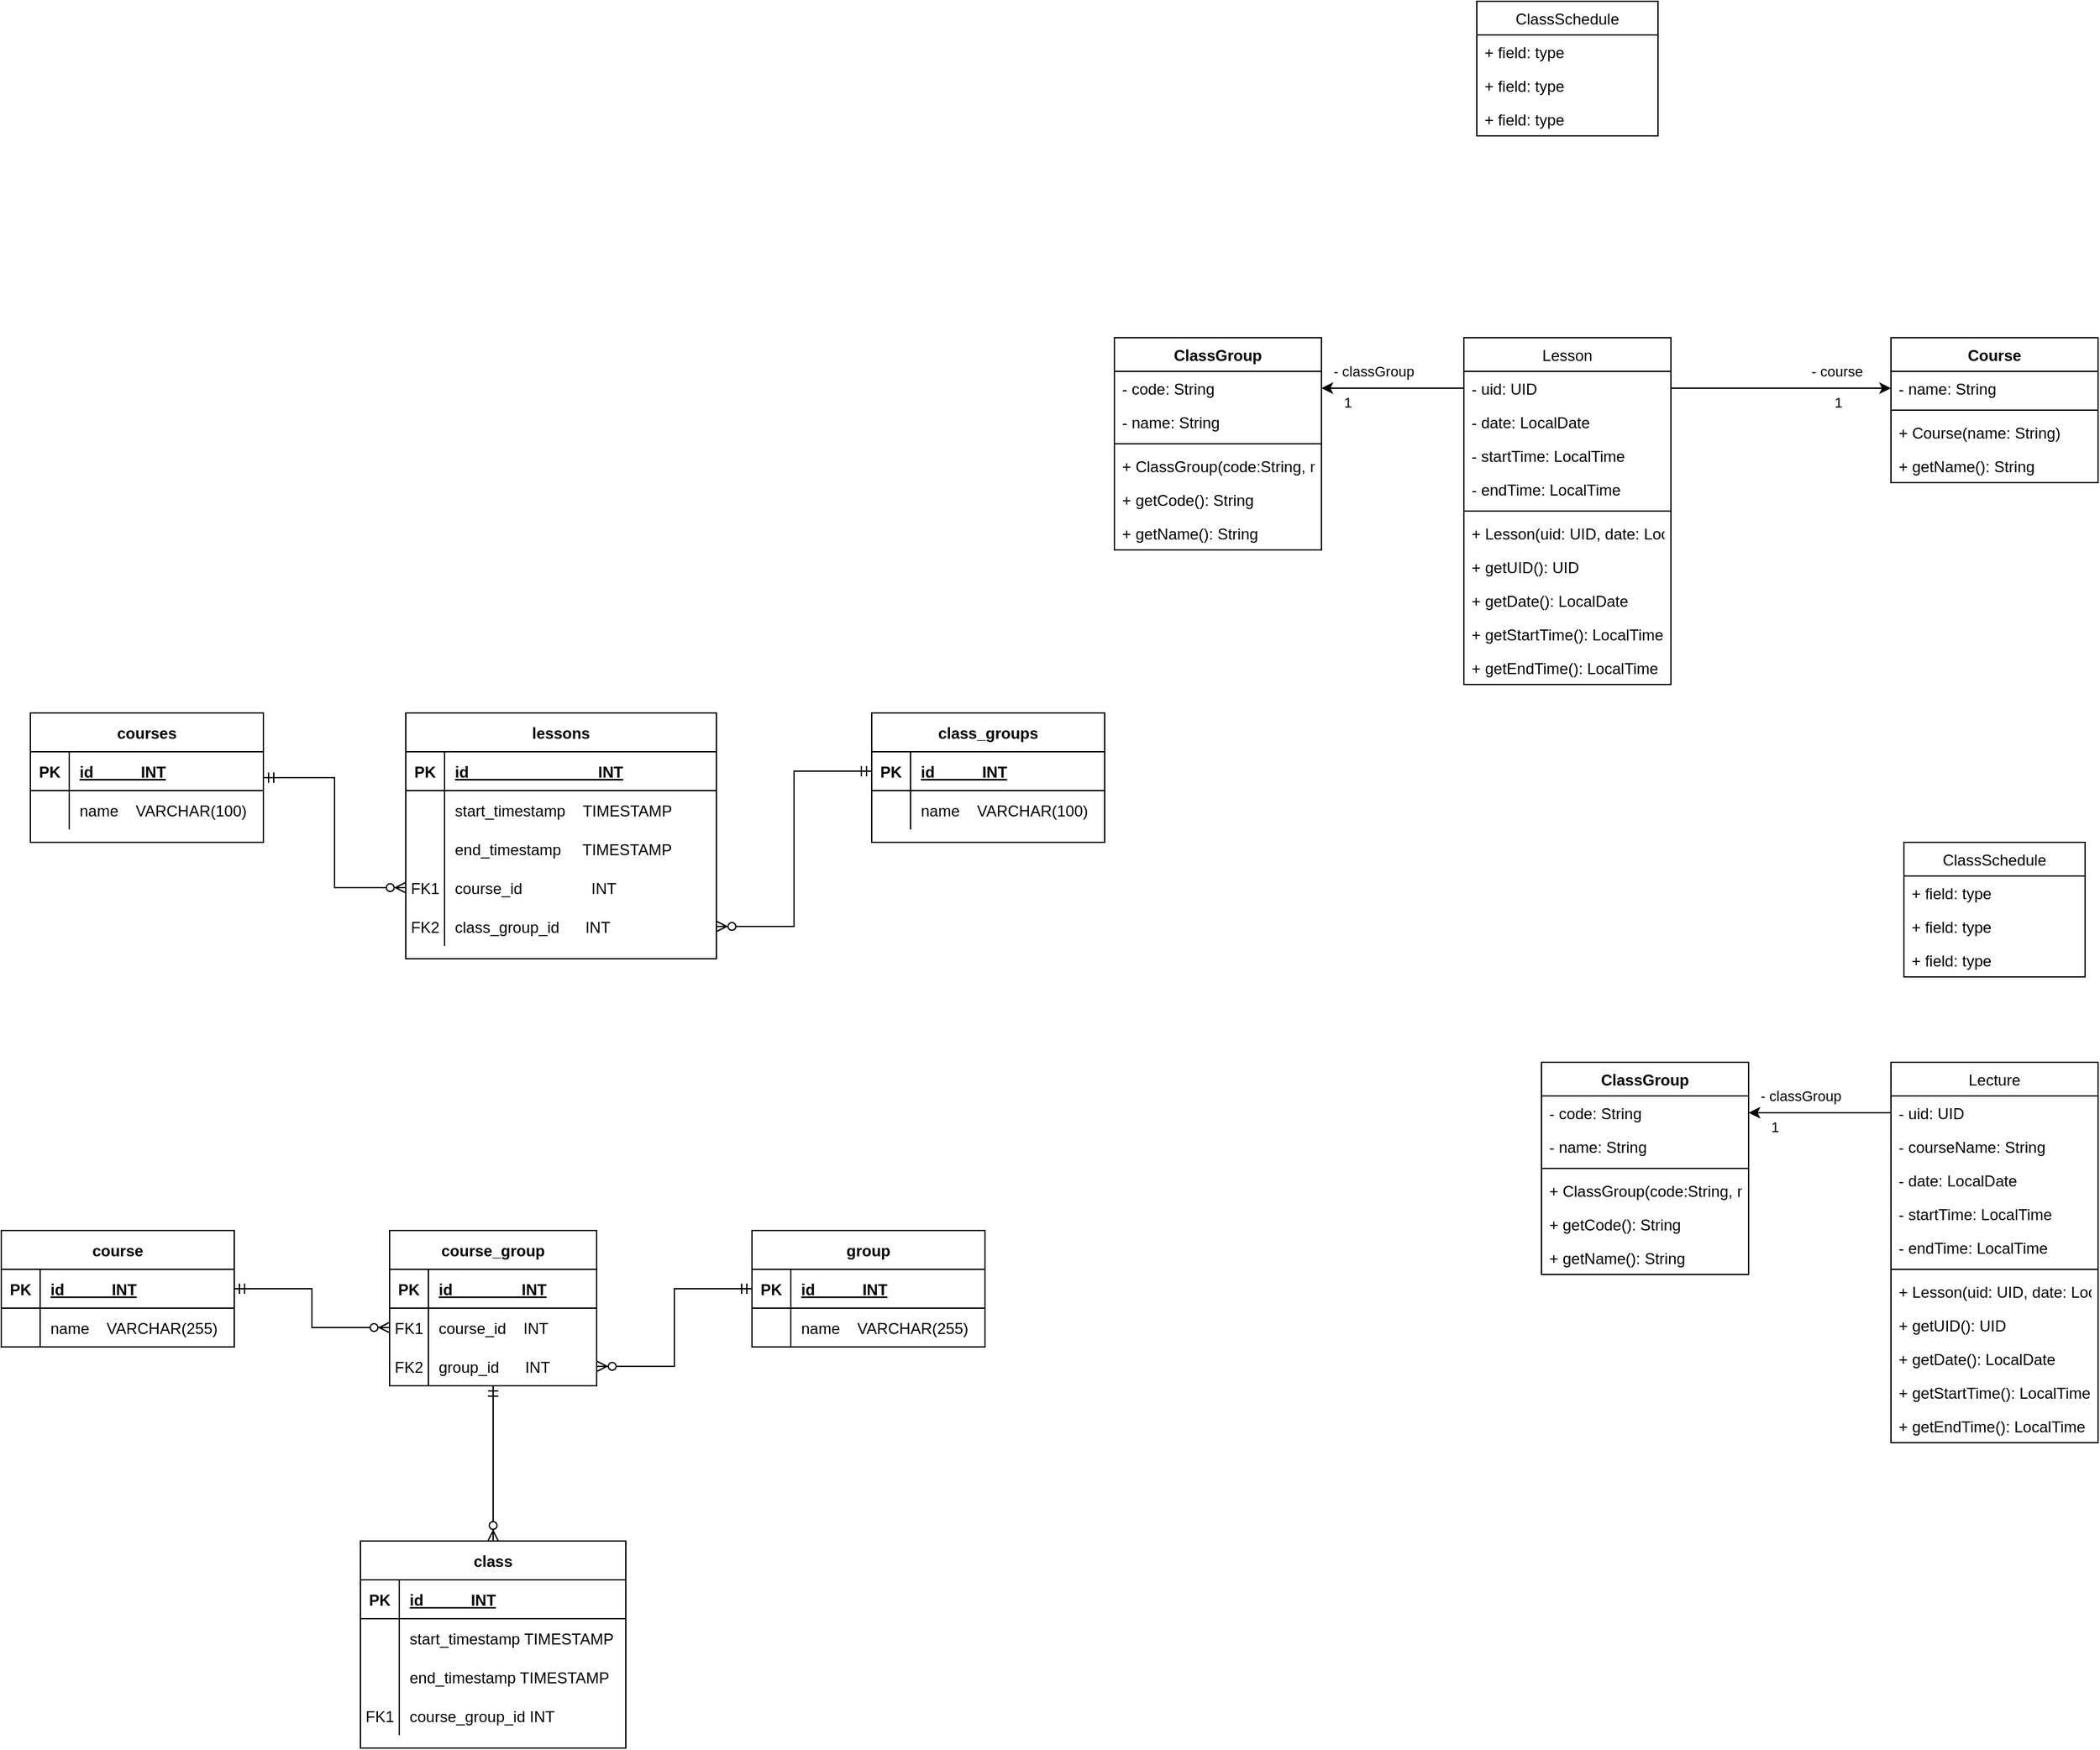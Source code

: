 <mxfile version="21.1.2" type="device">
  <diagram id="C5RBs43oDa-KdzZeNtuy" name="Page-1">
    <mxGraphModel dx="777" dy="909" grid="0" gridSize="10" guides="1" tooltips="1" connect="1" arrows="1" fold="1" page="1" pageScale="1" pageWidth="827" pageHeight="1169" math="0" shadow="0">
      <root>
        <mxCell id="WIyWlLk6GJQsqaUBKTNV-0" />
        <mxCell id="WIyWlLk6GJQsqaUBKTNV-1" parent="WIyWlLk6GJQsqaUBKTNV-0" />
        <mxCell id="zkfFHV4jXpPFQw0GAbJ--6" value="Lesson" style="swimlane;fontStyle=0;align=center;verticalAlign=top;childLayout=stackLayout;horizontal=1;startSize=26;horizontalStack=0;resizeParent=1;resizeLast=0;collapsible=1;marginBottom=0;rounded=0;shadow=0;strokeWidth=1;" parent="WIyWlLk6GJQsqaUBKTNV-1" vertex="1">
          <mxGeometry x="1150" y="270" width="160" height="268" as="geometry">
            <mxRectangle x="130" y="380" width="160" height="26" as="alternateBounds" />
          </mxGeometry>
        </mxCell>
        <mxCell id="zkfFHV4jXpPFQw0GAbJ--7" value="- uid: UID" style="text;align=left;verticalAlign=top;spacingLeft=4;spacingRight=4;overflow=hidden;rotatable=0;points=[[0,0.5],[1,0.5]];portConstraint=eastwest;" parent="zkfFHV4jXpPFQw0GAbJ--6" vertex="1">
          <mxGeometry y="26" width="160" height="26" as="geometry" />
        </mxCell>
        <mxCell id="zkfFHV4jXpPFQw0GAbJ--8" value="- date: LocalDate" style="text;align=left;verticalAlign=top;spacingLeft=4;spacingRight=4;overflow=hidden;rotatable=0;points=[[0,0.5],[1,0.5]];portConstraint=eastwest;rounded=0;shadow=0;html=0;" parent="zkfFHV4jXpPFQw0GAbJ--6" vertex="1">
          <mxGeometry y="52" width="160" height="26" as="geometry" />
        </mxCell>
        <mxCell id="J8zy-7SwyeOu5wk4z5xW-4" value="- startTime: LocalTime" style="text;align=left;verticalAlign=top;spacingLeft=4;spacingRight=4;overflow=hidden;rotatable=0;points=[[0,0.5],[1,0.5]];portConstraint=eastwest;rounded=0;shadow=0;html=0;" parent="zkfFHV4jXpPFQw0GAbJ--6" vertex="1">
          <mxGeometry y="78" width="160" height="26" as="geometry" />
        </mxCell>
        <mxCell id="J8zy-7SwyeOu5wk4z5xW-5" value="- endTime: LocalTime" style="text;align=left;verticalAlign=top;spacingLeft=4;spacingRight=4;overflow=hidden;rotatable=0;points=[[0,0.5],[1,0.5]];portConstraint=eastwest;rounded=0;shadow=0;html=0;" parent="zkfFHV4jXpPFQw0GAbJ--6" vertex="1">
          <mxGeometry y="104" width="160" height="26" as="geometry" />
        </mxCell>
        <mxCell id="zkfFHV4jXpPFQw0GAbJ--9" value="" style="line;html=1;strokeWidth=1;align=left;verticalAlign=middle;spacingTop=-1;spacingLeft=3;spacingRight=3;rotatable=0;labelPosition=right;points=[];portConstraint=eastwest;" parent="zkfFHV4jXpPFQw0GAbJ--6" vertex="1">
          <mxGeometry y="130" width="160" height="8" as="geometry" />
        </mxCell>
        <mxCell id="J8zy-7SwyeOu5wk4z5xW-35" value="+ Lesson(uid: UID, date: LocalDate, startTime: LocalTime, endTime: LocalTime)" style="text;align=left;verticalAlign=top;spacingLeft=4;spacingRight=4;overflow=hidden;rotatable=0;points=[[0,0.5],[1,0.5]];portConstraint=eastwest;" parent="zkfFHV4jXpPFQw0GAbJ--6" vertex="1">
          <mxGeometry y="138" width="160" height="26" as="geometry" />
        </mxCell>
        <mxCell id="J8zy-7SwyeOu5wk4z5xW-19" value="+ getUID(): UID" style="text;align=left;verticalAlign=top;spacingLeft=4;spacingRight=4;overflow=hidden;rotatable=0;points=[[0,0.5],[1,0.5]];portConstraint=eastwest;" parent="zkfFHV4jXpPFQw0GAbJ--6" vertex="1">
          <mxGeometry y="164" width="160" height="26" as="geometry" />
        </mxCell>
        <mxCell id="J8zy-7SwyeOu5wk4z5xW-6" value="+ getDate(): LocalDate" style="text;align=left;verticalAlign=top;spacingLeft=4;spacingRight=4;overflow=hidden;rotatable=0;points=[[0,0.5],[1,0.5]];portConstraint=eastwest;" parent="zkfFHV4jXpPFQw0GAbJ--6" vertex="1">
          <mxGeometry y="190" width="160" height="26" as="geometry" />
        </mxCell>
        <mxCell id="J8zy-7SwyeOu5wk4z5xW-7" value="+ getStartTime(): LocalTime" style="text;align=left;verticalAlign=top;spacingLeft=4;spacingRight=4;overflow=hidden;rotatable=0;points=[[0,0.5],[1,0.5]];portConstraint=eastwest;" parent="zkfFHV4jXpPFQw0GAbJ--6" vertex="1">
          <mxGeometry y="216" width="160" height="26" as="geometry" />
        </mxCell>
        <mxCell id="J8zy-7SwyeOu5wk4z5xW-8" value="+ getEndTime(): LocalTime" style="text;align=left;verticalAlign=top;spacingLeft=4;spacingRight=4;overflow=hidden;rotatable=0;points=[[0,0.5],[1,0.5]];portConstraint=eastwest;" parent="zkfFHV4jXpPFQw0GAbJ--6" vertex="1">
          <mxGeometry y="242" width="160" height="26" as="geometry" />
        </mxCell>
        <mxCell id="J8zy-7SwyeOu5wk4z5xW-9" value="Course" style="swimlane;fontStyle=1;align=center;verticalAlign=top;childLayout=stackLayout;horizontal=1;startSize=26;horizontalStack=0;resizeParent=1;resizeParentMax=0;resizeLast=0;collapsible=1;marginBottom=0;" parent="WIyWlLk6GJQsqaUBKTNV-1" vertex="1">
          <mxGeometry x="1480" y="270" width="160" height="112" as="geometry" />
        </mxCell>
        <mxCell id="J8zy-7SwyeOu5wk4z5xW-10" value="- name: String" style="text;strokeColor=none;fillColor=none;align=left;verticalAlign=top;spacingLeft=4;spacingRight=4;overflow=hidden;rotatable=0;points=[[0,0.5],[1,0.5]];portConstraint=eastwest;" parent="J8zy-7SwyeOu5wk4z5xW-9" vertex="1">
          <mxGeometry y="26" width="160" height="26" as="geometry" />
        </mxCell>
        <mxCell id="J8zy-7SwyeOu5wk4z5xW-11" value="" style="line;strokeWidth=1;fillColor=none;align=left;verticalAlign=middle;spacingTop=-1;spacingLeft=3;spacingRight=3;rotatable=0;labelPosition=right;points=[];portConstraint=eastwest;" parent="J8zy-7SwyeOu5wk4z5xW-9" vertex="1">
          <mxGeometry y="52" width="160" height="8" as="geometry" />
        </mxCell>
        <mxCell id="J8zy-7SwyeOu5wk4z5xW-36" value="+ Course(name: String)" style="text;strokeColor=none;fillColor=none;align=left;verticalAlign=top;spacingLeft=4;spacingRight=4;overflow=hidden;rotatable=0;points=[[0,0.5],[1,0.5]];portConstraint=eastwest;" parent="J8zy-7SwyeOu5wk4z5xW-9" vertex="1">
          <mxGeometry y="60" width="160" height="26" as="geometry" />
        </mxCell>
        <mxCell id="J8zy-7SwyeOu5wk4z5xW-12" value="+ getName(): String" style="text;strokeColor=none;fillColor=none;align=left;verticalAlign=top;spacingLeft=4;spacingRight=4;overflow=hidden;rotatable=0;points=[[0,0.5],[1,0.5]];portConstraint=eastwest;" parent="J8zy-7SwyeOu5wk4z5xW-9" vertex="1">
          <mxGeometry y="86" width="160" height="26" as="geometry" />
        </mxCell>
        <mxCell id="J8zy-7SwyeOu5wk4z5xW-15" style="edgeStyle=orthogonalEdgeStyle;rounded=0;orthogonalLoop=1;jettySize=auto;html=1;exitX=1;exitY=0.5;exitDx=0;exitDy=0;entryX=0;entryY=0.5;entryDx=0;entryDy=0;" parent="WIyWlLk6GJQsqaUBKTNV-1" source="zkfFHV4jXpPFQw0GAbJ--7" target="J8zy-7SwyeOu5wk4z5xW-10" edge="1">
          <mxGeometry relative="1" as="geometry" />
        </mxCell>
        <mxCell id="J8zy-7SwyeOu5wk4z5xW-16" value="- course" style="edgeLabel;html=1;align=center;verticalAlign=middle;resizable=0;points=[];" parent="J8zy-7SwyeOu5wk4z5xW-15" vertex="1" connectable="0">
          <mxGeometry x="-0.187" relative="1" as="geometry">
            <mxPoint x="59" y="-13" as="offset" />
          </mxGeometry>
        </mxCell>
        <mxCell id="J8zy-7SwyeOu5wk4z5xW-17" value="1" style="edgeLabel;html=1;align=center;verticalAlign=middle;resizable=0;points=[];" parent="J8zy-7SwyeOu5wk4z5xW-15" vertex="1" connectable="0">
          <mxGeometry x="-0.173" y="-1" relative="1" as="geometry">
            <mxPoint x="58" y="10" as="offset" />
          </mxGeometry>
        </mxCell>
        <mxCell id="J8zy-7SwyeOu5wk4z5xW-28" value="ClassGroup" style="swimlane;fontStyle=1;align=center;verticalAlign=top;childLayout=stackLayout;horizontal=1;startSize=26;horizontalStack=0;resizeParent=1;resizeParentMax=0;resizeLast=0;collapsible=1;marginBottom=0;" parent="WIyWlLk6GJQsqaUBKTNV-1" vertex="1">
          <mxGeometry x="880" y="270" width="160" height="164" as="geometry" />
        </mxCell>
        <mxCell id="J8zy-7SwyeOu5wk4z5xW-32" value="- code: String" style="text;strokeColor=none;fillColor=none;align=left;verticalAlign=top;spacingLeft=4;spacingRight=4;overflow=hidden;rotatable=0;points=[[0,0.5],[1,0.5]];portConstraint=eastwest;" parent="J8zy-7SwyeOu5wk4z5xW-28" vertex="1">
          <mxGeometry y="26" width="160" height="26" as="geometry" />
        </mxCell>
        <mxCell id="J8zy-7SwyeOu5wk4z5xW-26" value="- name: String" style="text;strokeColor=none;fillColor=none;align=left;verticalAlign=top;spacingLeft=4;spacingRight=4;overflow=hidden;rotatable=0;points=[[0,0.5],[1,0.5]];portConstraint=eastwest;" parent="J8zy-7SwyeOu5wk4z5xW-28" vertex="1">
          <mxGeometry y="52" width="160" height="26" as="geometry" />
        </mxCell>
        <mxCell id="J8zy-7SwyeOu5wk4z5xW-30" value="" style="line;strokeWidth=1;fillColor=none;align=left;verticalAlign=middle;spacingTop=-1;spacingLeft=3;spacingRight=3;rotatable=0;labelPosition=right;points=[];portConstraint=eastwest;" parent="J8zy-7SwyeOu5wk4z5xW-28" vertex="1">
          <mxGeometry y="78" width="160" height="8" as="geometry" />
        </mxCell>
        <mxCell id="J8zy-7SwyeOu5wk4z5xW-37" value="+ ClassGroup(code:String, name: String)" style="text;strokeColor=none;fillColor=none;align=left;verticalAlign=top;spacingLeft=4;spacingRight=4;overflow=hidden;rotatable=0;points=[[0,0.5],[1,0.5]];portConstraint=eastwest;" parent="J8zy-7SwyeOu5wk4z5xW-28" vertex="1">
          <mxGeometry y="86" width="160" height="26" as="geometry" />
        </mxCell>
        <mxCell id="J8zy-7SwyeOu5wk4z5xW-31" value="+ getCode(): String" style="text;strokeColor=none;fillColor=none;align=left;verticalAlign=top;spacingLeft=4;spacingRight=4;overflow=hidden;rotatable=0;points=[[0,0.5],[1,0.5]];portConstraint=eastwest;" parent="J8zy-7SwyeOu5wk4z5xW-28" vertex="1">
          <mxGeometry y="112" width="160" height="26" as="geometry" />
        </mxCell>
        <mxCell id="J8zy-7SwyeOu5wk4z5xW-33" value="+ getName(): String" style="text;strokeColor=none;fillColor=none;align=left;verticalAlign=top;spacingLeft=4;spacingRight=4;overflow=hidden;rotatable=0;points=[[0,0.5],[1,0.5]];portConstraint=eastwest;" parent="J8zy-7SwyeOu5wk4z5xW-28" vertex="1">
          <mxGeometry y="138" width="160" height="26" as="geometry" />
        </mxCell>
        <mxCell id="J8zy-7SwyeOu5wk4z5xW-34" style="edgeStyle=orthogonalEdgeStyle;rounded=0;orthogonalLoop=1;jettySize=auto;html=1;exitX=0;exitY=0.5;exitDx=0;exitDy=0;entryX=1;entryY=0.5;entryDx=0;entryDy=0;" parent="WIyWlLk6GJQsqaUBKTNV-1" source="zkfFHV4jXpPFQw0GAbJ--7" target="J8zy-7SwyeOu5wk4z5xW-32" edge="1">
          <mxGeometry relative="1" as="geometry" />
        </mxCell>
        <mxCell id="H5cCQecDqehWFjfF7Ury-0" value="- classGroup" style="edgeLabel;html=1;align=center;verticalAlign=middle;resizable=0;points=[];" parent="J8zy-7SwyeOu5wk4z5xW-34" vertex="1" connectable="0">
          <mxGeometry x="0.2" y="1" relative="1" as="geometry">
            <mxPoint x="-4" y="-14" as="offset" />
          </mxGeometry>
        </mxCell>
        <mxCell id="H5cCQecDqehWFjfF7Ury-1" value="1" style="edgeLabel;html=1;align=center;verticalAlign=middle;resizable=0;points=[];" parent="J8zy-7SwyeOu5wk4z5xW-34" vertex="1" connectable="0">
          <mxGeometry x="0.236" y="1" relative="1" as="geometry">
            <mxPoint x="-22" y="10" as="offset" />
          </mxGeometry>
        </mxCell>
        <mxCell id="H5cCQecDqehWFjfF7Ury-2" value="ClassSchedule" style="swimlane;fontStyle=0;childLayout=stackLayout;horizontal=1;startSize=26;fillColor=none;horizontalStack=0;resizeParent=1;resizeParentMax=0;resizeLast=0;collapsible=1;marginBottom=0;" parent="WIyWlLk6GJQsqaUBKTNV-1" vertex="1">
          <mxGeometry x="1160" y="10" width="140" height="104" as="geometry" />
        </mxCell>
        <mxCell id="H5cCQecDqehWFjfF7Ury-3" value="+ field: type" style="text;strokeColor=none;fillColor=none;align=left;verticalAlign=top;spacingLeft=4;spacingRight=4;overflow=hidden;rotatable=0;points=[[0,0.5],[1,0.5]];portConstraint=eastwest;" parent="H5cCQecDqehWFjfF7Ury-2" vertex="1">
          <mxGeometry y="26" width="140" height="26" as="geometry" />
        </mxCell>
        <mxCell id="H5cCQecDqehWFjfF7Ury-4" value="+ field: type" style="text;strokeColor=none;fillColor=none;align=left;verticalAlign=top;spacingLeft=4;spacingRight=4;overflow=hidden;rotatable=0;points=[[0,0.5],[1,0.5]];portConstraint=eastwest;" parent="H5cCQecDqehWFjfF7Ury-2" vertex="1">
          <mxGeometry y="52" width="140" height="26" as="geometry" />
        </mxCell>
        <mxCell id="H5cCQecDqehWFjfF7Ury-5" value="+ field: type" style="text;strokeColor=none;fillColor=none;align=left;verticalAlign=top;spacingLeft=4;spacingRight=4;overflow=hidden;rotatable=0;points=[[0,0.5],[1,0.5]];portConstraint=eastwest;" parent="H5cCQecDqehWFjfF7Ury-2" vertex="1">
          <mxGeometry y="78" width="140" height="26" as="geometry" />
        </mxCell>
        <mxCell id="H5cCQecDqehWFjfF7Ury-6" value="Lecture" style="swimlane;fontStyle=0;align=center;verticalAlign=top;childLayout=stackLayout;horizontal=1;startSize=26;horizontalStack=0;resizeParent=1;resizeLast=0;collapsible=1;marginBottom=0;rounded=0;shadow=0;strokeWidth=1;" parent="WIyWlLk6GJQsqaUBKTNV-1" vertex="1">
          <mxGeometry x="1480" y="830" width="160" height="294" as="geometry">
            <mxRectangle x="130" y="380" width="160" height="26" as="alternateBounds" />
          </mxGeometry>
        </mxCell>
        <mxCell id="H5cCQecDqehWFjfF7Ury-7" value="- uid: UID" style="text;align=left;verticalAlign=top;spacingLeft=4;spacingRight=4;overflow=hidden;rotatable=0;points=[[0,0.5],[1,0.5]];portConstraint=eastwest;" parent="H5cCQecDqehWFjfF7Ury-6" vertex="1">
          <mxGeometry y="26" width="160" height="26" as="geometry" />
        </mxCell>
        <mxCell id="H5cCQecDqehWFjfF7Ury-39" value="- courseName: String" style="text;align=left;verticalAlign=top;spacingLeft=4;spacingRight=4;overflow=hidden;rotatable=0;points=[[0,0.5],[1,0.5]];portConstraint=eastwest;" parent="H5cCQecDqehWFjfF7Ury-6" vertex="1">
          <mxGeometry y="52" width="160" height="26" as="geometry" />
        </mxCell>
        <mxCell id="H5cCQecDqehWFjfF7Ury-8" value="- date: LocalDate" style="text;align=left;verticalAlign=top;spacingLeft=4;spacingRight=4;overflow=hidden;rotatable=0;points=[[0,0.5],[1,0.5]];portConstraint=eastwest;rounded=0;shadow=0;html=0;" parent="H5cCQecDqehWFjfF7Ury-6" vertex="1">
          <mxGeometry y="78" width="160" height="26" as="geometry" />
        </mxCell>
        <mxCell id="H5cCQecDqehWFjfF7Ury-9" value="- startTime: LocalTime" style="text;align=left;verticalAlign=top;spacingLeft=4;spacingRight=4;overflow=hidden;rotatable=0;points=[[0,0.5],[1,0.5]];portConstraint=eastwest;rounded=0;shadow=0;html=0;" parent="H5cCQecDqehWFjfF7Ury-6" vertex="1">
          <mxGeometry y="104" width="160" height="26" as="geometry" />
        </mxCell>
        <mxCell id="H5cCQecDqehWFjfF7Ury-10" value="- endTime: LocalTime" style="text;align=left;verticalAlign=top;spacingLeft=4;spacingRight=4;overflow=hidden;rotatable=0;points=[[0,0.5],[1,0.5]];portConstraint=eastwest;rounded=0;shadow=0;html=0;" parent="H5cCQecDqehWFjfF7Ury-6" vertex="1">
          <mxGeometry y="130" width="160" height="26" as="geometry" />
        </mxCell>
        <mxCell id="H5cCQecDqehWFjfF7Ury-11" value="" style="line;html=1;strokeWidth=1;align=left;verticalAlign=middle;spacingTop=-1;spacingLeft=3;spacingRight=3;rotatable=0;labelPosition=right;points=[];portConstraint=eastwest;" parent="H5cCQecDqehWFjfF7Ury-6" vertex="1">
          <mxGeometry y="156" width="160" height="8" as="geometry" />
        </mxCell>
        <mxCell id="H5cCQecDqehWFjfF7Ury-12" value="+ Lesson(uid: UID, date: LocalDate, startTime: LocalTime, endTime: LocalTime)" style="text;align=left;verticalAlign=top;spacingLeft=4;spacingRight=4;overflow=hidden;rotatable=0;points=[[0,0.5],[1,0.5]];portConstraint=eastwest;" parent="H5cCQecDqehWFjfF7Ury-6" vertex="1">
          <mxGeometry y="164" width="160" height="26" as="geometry" />
        </mxCell>
        <mxCell id="H5cCQecDqehWFjfF7Ury-13" value="+ getUID(): UID" style="text;align=left;verticalAlign=top;spacingLeft=4;spacingRight=4;overflow=hidden;rotatable=0;points=[[0,0.5],[1,0.5]];portConstraint=eastwest;" parent="H5cCQecDqehWFjfF7Ury-6" vertex="1">
          <mxGeometry y="190" width="160" height="26" as="geometry" />
        </mxCell>
        <mxCell id="H5cCQecDqehWFjfF7Ury-14" value="+ getDate(): LocalDate" style="text;align=left;verticalAlign=top;spacingLeft=4;spacingRight=4;overflow=hidden;rotatable=0;points=[[0,0.5],[1,0.5]];portConstraint=eastwest;" parent="H5cCQecDqehWFjfF7Ury-6" vertex="1">
          <mxGeometry y="216" width="160" height="26" as="geometry" />
        </mxCell>
        <mxCell id="H5cCQecDqehWFjfF7Ury-15" value="+ getStartTime(): LocalTime" style="text;align=left;verticalAlign=top;spacingLeft=4;spacingRight=4;overflow=hidden;rotatable=0;points=[[0,0.5],[1,0.5]];portConstraint=eastwest;" parent="H5cCQecDqehWFjfF7Ury-6" vertex="1">
          <mxGeometry y="242" width="160" height="26" as="geometry" />
        </mxCell>
        <mxCell id="H5cCQecDqehWFjfF7Ury-16" value="+ getEndTime(): LocalTime" style="text;align=left;verticalAlign=top;spacingLeft=4;spacingRight=4;overflow=hidden;rotatable=0;points=[[0,0.5],[1,0.5]];portConstraint=eastwest;" parent="H5cCQecDqehWFjfF7Ury-6" vertex="1">
          <mxGeometry y="268" width="160" height="26" as="geometry" />
        </mxCell>
        <mxCell id="H5cCQecDqehWFjfF7Ury-25" value="ClassGroup" style="swimlane;fontStyle=1;align=center;verticalAlign=top;childLayout=stackLayout;horizontal=1;startSize=26;horizontalStack=0;resizeParent=1;resizeParentMax=0;resizeLast=0;collapsible=1;marginBottom=0;" parent="WIyWlLk6GJQsqaUBKTNV-1" vertex="1">
          <mxGeometry x="1210" y="830" width="160" height="164" as="geometry" />
        </mxCell>
        <mxCell id="H5cCQecDqehWFjfF7Ury-26" value="- code: String" style="text;strokeColor=none;fillColor=none;align=left;verticalAlign=top;spacingLeft=4;spacingRight=4;overflow=hidden;rotatable=0;points=[[0,0.5],[1,0.5]];portConstraint=eastwest;" parent="H5cCQecDqehWFjfF7Ury-25" vertex="1">
          <mxGeometry y="26" width="160" height="26" as="geometry" />
        </mxCell>
        <mxCell id="H5cCQecDqehWFjfF7Ury-27" value="- name: String" style="text;strokeColor=none;fillColor=none;align=left;verticalAlign=top;spacingLeft=4;spacingRight=4;overflow=hidden;rotatable=0;points=[[0,0.5],[1,0.5]];portConstraint=eastwest;" parent="H5cCQecDqehWFjfF7Ury-25" vertex="1">
          <mxGeometry y="52" width="160" height="26" as="geometry" />
        </mxCell>
        <mxCell id="H5cCQecDqehWFjfF7Ury-28" value="" style="line;strokeWidth=1;fillColor=none;align=left;verticalAlign=middle;spacingTop=-1;spacingLeft=3;spacingRight=3;rotatable=0;labelPosition=right;points=[];portConstraint=eastwest;" parent="H5cCQecDqehWFjfF7Ury-25" vertex="1">
          <mxGeometry y="78" width="160" height="8" as="geometry" />
        </mxCell>
        <mxCell id="H5cCQecDqehWFjfF7Ury-29" value="+ ClassGroup(code:String, name: String)" style="text;strokeColor=none;fillColor=none;align=left;verticalAlign=top;spacingLeft=4;spacingRight=4;overflow=hidden;rotatable=0;points=[[0,0.5],[1,0.5]];portConstraint=eastwest;" parent="H5cCQecDqehWFjfF7Ury-25" vertex="1">
          <mxGeometry y="86" width="160" height="26" as="geometry" />
        </mxCell>
        <mxCell id="H5cCQecDqehWFjfF7Ury-30" value="+ getCode(): String" style="text;strokeColor=none;fillColor=none;align=left;verticalAlign=top;spacingLeft=4;spacingRight=4;overflow=hidden;rotatable=0;points=[[0,0.5],[1,0.5]];portConstraint=eastwest;" parent="H5cCQecDqehWFjfF7Ury-25" vertex="1">
          <mxGeometry y="112" width="160" height="26" as="geometry" />
        </mxCell>
        <mxCell id="H5cCQecDqehWFjfF7Ury-31" value="+ getName(): String" style="text;strokeColor=none;fillColor=none;align=left;verticalAlign=top;spacingLeft=4;spacingRight=4;overflow=hidden;rotatable=0;points=[[0,0.5],[1,0.5]];portConstraint=eastwest;" parent="H5cCQecDqehWFjfF7Ury-25" vertex="1">
          <mxGeometry y="138" width="160" height="26" as="geometry" />
        </mxCell>
        <mxCell id="H5cCQecDqehWFjfF7Ury-32" style="edgeStyle=orthogonalEdgeStyle;rounded=0;orthogonalLoop=1;jettySize=auto;html=1;exitX=0;exitY=0.5;exitDx=0;exitDy=0;entryX=1;entryY=0.5;entryDx=0;entryDy=0;" parent="WIyWlLk6GJQsqaUBKTNV-1" source="H5cCQecDqehWFjfF7Ury-7" target="H5cCQecDqehWFjfF7Ury-26" edge="1">
          <mxGeometry relative="1" as="geometry" />
        </mxCell>
        <mxCell id="H5cCQecDqehWFjfF7Ury-33" value="- classGroup" style="edgeLabel;html=1;align=center;verticalAlign=middle;resizable=0;points=[];" parent="H5cCQecDqehWFjfF7Ury-32" vertex="1" connectable="0">
          <mxGeometry x="0.2" y="1" relative="1" as="geometry">
            <mxPoint x="-4" y="-14" as="offset" />
          </mxGeometry>
        </mxCell>
        <mxCell id="H5cCQecDqehWFjfF7Ury-34" value="1" style="edgeLabel;html=1;align=center;verticalAlign=middle;resizable=0;points=[];" parent="H5cCQecDqehWFjfF7Ury-32" vertex="1" connectable="0">
          <mxGeometry x="0.236" y="1" relative="1" as="geometry">
            <mxPoint x="-22" y="10" as="offset" />
          </mxGeometry>
        </mxCell>
        <mxCell id="H5cCQecDqehWFjfF7Ury-35" value="ClassSchedule" style="swimlane;fontStyle=0;childLayout=stackLayout;horizontal=1;startSize=26;fillColor=none;horizontalStack=0;resizeParent=1;resizeParentMax=0;resizeLast=0;collapsible=1;marginBottom=0;" parent="WIyWlLk6GJQsqaUBKTNV-1" vertex="1">
          <mxGeometry x="1490" y="660" width="140" height="104" as="geometry" />
        </mxCell>
        <mxCell id="H5cCQecDqehWFjfF7Ury-36" value="+ field: type" style="text;strokeColor=none;fillColor=none;align=left;verticalAlign=top;spacingLeft=4;spacingRight=4;overflow=hidden;rotatable=0;points=[[0,0.5],[1,0.5]];portConstraint=eastwest;" parent="H5cCQecDqehWFjfF7Ury-35" vertex="1">
          <mxGeometry y="26" width="140" height="26" as="geometry" />
        </mxCell>
        <mxCell id="H5cCQecDqehWFjfF7Ury-37" value="+ field: type" style="text;strokeColor=none;fillColor=none;align=left;verticalAlign=top;spacingLeft=4;spacingRight=4;overflow=hidden;rotatable=0;points=[[0,0.5],[1,0.5]];portConstraint=eastwest;" parent="H5cCQecDqehWFjfF7Ury-35" vertex="1">
          <mxGeometry y="52" width="140" height="26" as="geometry" />
        </mxCell>
        <mxCell id="H5cCQecDqehWFjfF7Ury-38" value="+ field: type" style="text;strokeColor=none;fillColor=none;align=left;verticalAlign=top;spacingLeft=4;spacingRight=4;overflow=hidden;rotatable=0;points=[[0,0.5],[1,0.5]];portConstraint=eastwest;" parent="H5cCQecDqehWFjfF7Ury-35" vertex="1">
          <mxGeometry y="78" width="140" height="26" as="geometry" />
        </mxCell>
        <mxCell id="IdWlo411Y2-rvxP01gm9-13" value="lessons" style="shape=table;startSize=30;container=1;collapsible=1;childLayout=tableLayout;fixedRows=1;rowLines=0;fontStyle=1;align=center;resizeLast=1;" parent="WIyWlLk6GJQsqaUBKTNV-1" vertex="1">
          <mxGeometry x="332.5" y="560" width="240" height="190" as="geometry" />
        </mxCell>
        <mxCell id="IdWlo411Y2-rvxP01gm9-14" value="" style="shape=tableRow;horizontal=0;startSize=0;swimlaneHead=0;swimlaneBody=0;fillColor=none;collapsible=0;dropTarget=0;points=[[0,0.5],[1,0.5]];portConstraint=eastwest;top=0;left=0;right=0;bottom=1;" parent="IdWlo411Y2-rvxP01gm9-13" vertex="1">
          <mxGeometry y="30" width="240" height="30" as="geometry" />
        </mxCell>
        <mxCell id="IdWlo411Y2-rvxP01gm9-15" value="PK" style="shape=partialRectangle;connectable=0;fillColor=none;top=0;left=0;bottom=0;right=0;fontStyle=1;overflow=hidden;" parent="IdWlo411Y2-rvxP01gm9-14" vertex="1">
          <mxGeometry width="30" height="30" as="geometry">
            <mxRectangle width="30" height="30" as="alternateBounds" />
          </mxGeometry>
        </mxCell>
        <mxCell id="IdWlo411Y2-rvxP01gm9-16" value="id                              INT" style="shape=partialRectangle;connectable=0;fillColor=none;top=0;left=0;bottom=0;right=0;align=left;spacingLeft=6;fontStyle=5;overflow=hidden;" parent="IdWlo411Y2-rvxP01gm9-14" vertex="1">
          <mxGeometry x="30" width="210" height="30" as="geometry">
            <mxRectangle width="210" height="30" as="alternateBounds" />
          </mxGeometry>
        </mxCell>
        <mxCell id="IdWlo411Y2-rvxP01gm9-17" value="" style="shape=tableRow;horizontal=0;startSize=0;swimlaneHead=0;swimlaneBody=0;fillColor=none;collapsible=0;dropTarget=0;points=[[0,0.5],[1,0.5]];portConstraint=eastwest;top=0;left=0;right=0;bottom=0;" parent="IdWlo411Y2-rvxP01gm9-13" vertex="1">
          <mxGeometry y="60" width="240" height="30" as="geometry" />
        </mxCell>
        <mxCell id="IdWlo411Y2-rvxP01gm9-18" value="" style="shape=partialRectangle;connectable=0;fillColor=none;top=0;left=0;bottom=0;right=0;editable=1;overflow=hidden;" parent="IdWlo411Y2-rvxP01gm9-17" vertex="1">
          <mxGeometry width="30" height="30" as="geometry">
            <mxRectangle width="30" height="30" as="alternateBounds" />
          </mxGeometry>
        </mxCell>
        <mxCell id="IdWlo411Y2-rvxP01gm9-19" value="start_timestamp    TIMESTAMP" style="shape=partialRectangle;connectable=0;fillColor=none;top=0;left=0;bottom=0;right=0;align=left;spacingLeft=6;overflow=hidden;" parent="IdWlo411Y2-rvxP01gm9-17" vertex="1">
          <mxGeometry x="30" width="210" height="30" as="geometry">
            <mxRectangle width="210" height="30" as="alternateBounds" />
          </mxGeometry>
        </mxCell>
        <mxCell id="IdWlo411Y2-rvxP01gm9-20" value="" style="shape=tableRow;horizontal=0;startSize=0;swimlaneHead=0;swimlaneBody=0;fillColor=none;collapsible=0;dropTarget=0;points=[[0,0.5],[1,0.5]];portConstraint=eastwest;top=0;left=0;right=0;bottom=0;" parent="IdWlo411Y2-rvxP01gm9-13" vertex="1">
          <mxGeometry y="90" width="240" height="30" as="geometry" />
        </mxCell>
        <mxCell id="IdWlo411Y2-rvxP01gm9-21" value="" style="shape=partialRectangle;connectable=0;fillColor=none;top=0;left=0;bottom=0;right=0;editable=1;overflow=hidden;" parent="IdWlo411Y2-rvxP01gm9-20" vertex="1">
          <mxGeometry width="30" height="30" as="geometry">
            <mxRectangle width="30" height="30" as="alternateBounds" />
          </mxGeometry>
        </mxCell>
        <mxCell id="IdWlo411Y2-rvxP01gm9-22" value="end_timestamp     TIMESTAMP" style="shape=partialRectangle;connectable=0;fillColor=none;top=0;left=0;bottom=0;right=0;align=left;spacingLeft=6;overflow=hidden;" parent="IdWlo411Y2-rvxP01gm9-20" vertex="1">
          <mxGeometry x="30" width="210" height="30" as="geometry">
            <mxRectangle width="210" height="30" as="alternateBounds" />
          </mxGeometry>
        </mxCell>
        <mxCell id="IdWlo411Y2-rvxP01gm9-23" value="" style="shape=tableRow;horizontal=0;startSize=0;swimlaneHead=0;swimlaneBody=0;fillColor=none;collapsible=0;dropTarget=0;points=[[0,0.5],[1,0.5]];portConstraint=eastwest;top=0;left=0;right=0;bottom=0;" parent="IdWlo411Y2-rvxP01gm9-13" vertex="1">
          <mxGeometry y="120" width="240" height="30" as="geometry" />
        </mxCell>
        <mxCell id="IdWlo411Y2-rvxP01gm9-24" value="FK1" style="shape=partialRectangle;connectable=0;fillColor=none;top=0;left=0;bottom=0;right=0;editable=1;overflow=hidden;" parent="IdWlo411Y2-rvxP01gm9-23" vertex="1">
          <mxGeometry width="30" height="30" as="geometry">
            <mxRectangle width="30" height="30" as="alternateBounds" />
          </mxGeometry>
        </mxCell>
        <mxCell id="IdWlo411Y2-rvxP01gm9-25" value="course_id                INT" style="shape=partialRectangle;connectable=0;fillColor=none;top=0;left=0;bottom=0;right=0;align=left;spacingLeft=6;overflow=hidden;" parent="IdWlo411Y2-rvxP01gm9-23" vertex="1">
          <mxGeometry x="30" width="210" height="30" as="geometry">
            <mxRectangle width="210" height="30" as="alternateBounds" />
          </mxGeometry>
        </mxCell>
        <mxCell id="IdWlo411Y2-rvxP01gm9-26" value="" style="shape=tableRow;horizontal=0;startSize=0;swimlaneHead=0;swimlaneBody=0;fillColor=none;collapsible=0;dropTarget=0;points=[[0,0.5],[1,0.5]];portConstraint=eastwest;top=0;left=0;right=0;bottom=0;" parent="IdWlo411Y2-rvxP01gm9-13" vertex="1">
          <mxGeometry y="150" width="240" height="30" as="geometry" />
        </mxCell>
        <mxCell id="IdWlo411Y2-rvxP01gm9-27" value="FK2" style="shape=partialRectangle;connectable=0;fillColor=none;top=0;left=0;bottom=0;right=0;editable=1;overflow=hidden;" parent="IdWlo411Y2-rvxP01gm9-26" vertex="1">
          <mxGeometry width="30" height="30" as="geometry">
            <mxRectangle width="30" height="30" as="alternateBounds" />
          </mxGeometry>
        </mxCell>
        <mxCell id="IdWlo411Y2-rvxP01gm9-28" value="class_group_id      INT" style="shape=partialRectangle;connectable=0;fillColor=none;top=0;left=0;bottom=0;right=0;align=left;spacingLeft=6;overflow=hidden;" parent="IdWlo411Y2-rvxP01gm9-26" vertex="1">
          <mxGeometry x="30" width="210" height="30" as="geometry">
            <mxRectangle width="210" height="30" as="alternateBounds" />
          </mxGeometry>
        </mxCell>
        <mxCell id="IdWlo411Y2-rvxP01gm9-29" value="courses" style="shape=table;startSize=30;container=1;collapsible=1;childLayout=tableLayout;fixedRows=1;rowLines=0;fontStyle=1;align=center;resizeLast=1;" parent="WIyWlLk6GJQsqaUBKTNV-1" vertex="1">
          <mxGeometry x="42.5" y="560" width="180" height="100" as="geometry" />
        </mxCell>
        <mxCell id="IdWlo411Y2-rvxP01gm9-30" value="" style="shape=tableRow;horizontal=0;startSize=0;swimlaneHead=0;swimlaneBody=0;fillColor=none;collapsible=0;dropTarget=0;points=[[0,0.5],[1,0.5]];portConstraint=eastwest;top=0;left=0;right=0;bottom=1;" parent="IdWlo411Y2-rvxP01gm9-29" vertex="1">
          <mxGeometry y="30" width="180" height="30" as="geometry" />
        </mxCell>
        <mxCell id="IdWlo411Y2-rvxP01gm9-31" value="PK" style="shape=partialRectangle;connectable=0;fillColor=none;top=0;left=0;bottom=0;right=0;fontStyle=1;overflow=hidden;" parent="IdWlo411Y2-rvxP01gm9-30" vertex="1">
          <mxGeometry width="30" height="30" as="geometry">
            <mxRectangle width="30" height="30" as="alternateBounds" />
          </mxGeometry>
        </mxCell>
        <mxCell id="IdWlo411Y2-rvxP01gm9-32" value="id           INT" style="shape=partialRectangle;connectable=0;fillColor=none;top=0;left=0;bottom=0;right=0;align=left;spacingLeft=6;fontStyle=5;overflow=hidden;" parent="IdWlo411Y2-rvxP01gm9-30" vertex="1">
          <mxGeometry x="30" width="150" height="30" as="geometry">
            <mxRectangle width="150" height="30" as="alternateBounds" />
          </mxGeometry>
        </mxCell>
        <mxCell id="IdWlo411Y2-rvxP01gm9-33" value="" style="shape=tableRow;horizontal=0;startSize=0;swimlaneHead=0;swimlaneBody=0;fillColor=none;collapsible=0;dropTarget=0;points=[[0,0.5],[1,0.5]];portConstraint=eastwest;top=0;left=0;right=0;bottom=0;" parent="IdWlo411Y2-rvxP01gm9-29" vertex="1">
          <mxGeometry y="60" width="180" height="30" as="geometry" />
        </mxCell>
        <mxCell id="IdWlo411Y2-rvxP01gm9-34" value="" style="shape=partialRectangle;connectable=0;fillColor=none;top=0;left=0;bottom=0;right=0;editable=1;overflow=hidden;" parent="IdWlo411Y2-rvxP01gm9-33" vertex="1">
          <mxGeometry width="30" height="30" as="geometry">
            <mxRectangle width="30" height="30" as="alternateBounds" />
          </mxGeometry>
        </mxCell>
        <mxCell id="IdWlo411Y2-rvxP01gm9-35" value="name    VARCHAR(100)" style="shape=partialRectangle;connectable=0;fillColor=none;top=0;left=0;bottom=0;right=0;align=left;spacingLeft=6;overflow=hidden;" parent="IdWlo411Y2-rvxP01gm9-33" vertex="1">
          <mxGeometry x="30" width="150" height="30" as="geometry">
            <mxRectangle width="150" height="30" as="alternateBounds" />
          </mxGeometry>
        </mxCell>
        <mxCell id="IdWlo411Y2-rvxP01gm9-45" value="" style="fontSize=12;html=1;endArrow=ERzeroToMany;startArrow=ERmandOne;rounded=0;exitX=1;exitY=0.5;exitDx=0;exitDy=0;entryX=0;entryY=0.5;entryDx=0;entryDy=0;edgeStyle=orthogonalEdgeStyle;" parent="WIyWlLk6GJQsqaUBKTNV-1" source="IdWlo411Y2-rvxP01gm9-29" target="IdWlo411Y2-rvxP01gm9-23" edge="1">
          <mxGeometry width="100" height="100" relative="1" as="geometry">
            <mxPoint x="432.5" y="440" as="sourcePoint" />
            <mxPoint x="462.5" y="530" as="targetPoint" />
          </mxGeometry>
        </mxCell>
        <mxCell id="IdWlo411Y2-rvxP01gm9-46" value="class_groups" style="shape=table;startSize=30;container=1;collapsible=1;childLayout=tableLayout;fixedRows=1;rowLines=0;fontStyle=1;align=center;resizeLast=1;" parent="WIyWlLk6GJQsqaUBKTNV-1" vertex="1">
          <mxGeometry x="692.5" y="560" width="180" height="100" as="geometry" />
        </mxCell>
        <mxCell id="IdWlo411Y2-rvxP01gm9-47" value="" style="shape=tableRow;horizontal=0;startSize=0;swimlaneHead=0;swimlaneBody=0;fillColor=none;collapsible=0;dropTarget=0;points=[[0,0.5],[1,0.5]];portConstraint=eastwest;top=0;left=0;right=0;bottom=1;" parent="IdWlo411Y2-rvxP01gm9-46" vertex="1">
          <mxGeometry y="30" width="180" height="30" as="geometry" />
        </mxCell>
        <mxCell id="IdWlo411Y2-rvxP01gm9-48" value="PK" style="shape=partialRectangle;connectable=0;fillColor=none;top=0;left=0;bottom=0;right=0;fontStyle=1;overflow=hidden;" parent="IdWlo411Y2-rvxP01gm9-47" vertex="1">
          <mxGeometry width="30" height="30" as="geometry">
            <mxRectangle width="30" height="30" as="alternateBounds" />
          </mxGeometry>
        </mxCell>
        <mxCell id="IdWlo411Y2-rvxP01gm9-49" value="id           INT" style="shape=partialRectangle;connectable=0;fillColor=none;top=0;left=0;bottom=0;right=0;align=left;spacingLeft=6;fontStyle=5;overflow=hidden;" parent="IdWlo411Y2-rvxP01gm9-47" vertex="1">
          <mxGeometry x="30" width="150" height="30" as="geometry">
            <mxRectangle width="150" height="30" as="alternateBounds" />
          </mxGeometry>
        </mxCell>
        <mxCell id="IdWlo411Y2-rvxP01gm9-50" value="" style="shape=tableRow;horizontal=0;startSize=0;swimlaneHead=0;swimlaneBody=0;fillColor=none;collapsible=0;dropTarget=0;points=[[0,0.5],[1,0.5]];portConstraint=eastwest;top=0;left=0;right=0;bottom=0;" parent="IdWlo411Y2-rvxP01gm9-46" vertex="1">
          <mxGeometry y="60" width="180" height="30" as="geometry" />
        </mxCell>
        <mxCell id="IdWlo411Y2-rvxP01gm9-51" value="" style="shape=partialRectangle;connectable=0;fillColor=none;top=0;left=0;bottom=0;right=0;editable=1;overflow=hidden;" parent="IdWlo411Y2-rvxP01gm9-50" vertex="1">
          <mxGeometry width="30" height="30" as="geometry">
            <mxRectangle width="30" height="30" as="alternateBounds" />
          </mxGeometry>
        </mxCell>
        <mxCell id="IdWlo411Y2-rvxP01gm9-52" value="name    VARCHAR(100)" style="shape=partialRectangle;connectable=0;fillColor=none;top=0;left=0;bottom=0;right=0;align=left;spacingLeft=6;overflow=hidden;" parent="IdWlo411Y2-rvxP01gm9-50" vertex="1">
          <mxGeometry x="30" width="150" height="30" as="geometry">
            <mxRectangle width="150" height="30" as="alternateBounds" />
          </mxGeometry>
        </mxCell>
        <mxCell id="IdWlo411Y2-rvxP01gm9-54" value="" style="fontSize=12;html=1;endArrow=ERzeroToMany;startArrow=ERmandOne;rounded=0;exitX=0;exitY=0.5;exitDx=0;exitDy=0;edgeStyle=orthogonalEdgeStyle;entryX=1;entryY=0.5;entryDx=0;entryDy=0;" parent="WIyWlLk6GJQsqaUBKTNV-1" source="IdWlo411Y2-rvxP01gm9-47" target="IdWlo411Y2-rvxP01gm9-26" edge="1">
          <mxGeometry width="100" height="100" relative="1" as="geometry">
            <mxPoint x="602.5" y="450" as="sourcePoint" />
            <mxPoint x="592.5" y="560" as="targetPoint" />
          </mxGeometry>
        </mxCell>
        <mxCell id="HD5S8iR5gCh7hMFfKkZs-32" value="course_group" style="shape=table;startSize=30;container=1;collapsible=1;childLayout=tableLayout;fixedRows=1;rowLines=0;fontStyle=1;align=center;resizeLast=1;" parent="WIyWlLk6GJQsqaUBKTNV-1" vertex="1">
          <mxGeometry x="320" y="960" width="160" height="120" as="geometry" />
        </mxCell>
        <mxCell id="HD5S8iR5gCh7hMFfKkZs-33" value="" style="shape=tableRow;horizontal=0;startSize=0;swimlaneHead=0;swimlaneBody=0;fillColor=none;collapsible=0;dropTarget=0;points=[[0,0.5],[1,0.5]];portConstraint=eastwest;top=0;left=0;right=0;bottom=1;" parent="HD5S8iR5gCh7hMFfKkZs-32" vertex="1">
          <mxGeometry y="30" width="160" height="30" as="geometry" />
        </mxCell>
        <mxCell id="HD5S8iR5gCh7hMFfKkZs-34" value="PK" style="shape=partialRectangle;connectable=0;fillColor=none;top=0;left=0;bottom=0;right=0;fontStyle=1;overflow=hidden;" parent="HD5S8iR5gCh7hMFfKkZs-33" vertex="1">
          <mxGeometry width="30" height="30" as="geometry">
            <mxRectangle width="30" height="30" as="alternateBounds" />
          </mxGeometry>
        </mxCell>
        <mxCell id="HD5S8iR5gCh7hMFfKkZs-35" value="id                INT" style="shape=partialRectangle;connectable=0;fillColor=none;top=0;left=0;bottom=0;right=0;align=left;spacingLeft=6;fontStyle=5;overflow=hidden;" parent="HD5S8iR5gCh7hMFfKkZs-33" vertex="1">
          <mxGeometry x="30" width="130" height="30" as="geometry">
            <mxRectangle width="130" height="30" as="alternateBounds" />
          </mxGeometry>
        </mxCell>
        <mxCell id="HD5S8iR5gCh7hMFfKkZs-42" value="" style="shape=tableRow;horizontal=0;startSize=0;swimlaneHead=0;swimlaneBody=0;fillColor=none;collapsible=0;dropTarget=0;points=[[0,0.5],[1,0.5]];portConstraint=eastwest;top=0;left=0;right=0;bottom=0;" parent="HD5S8iR5gCh7hMFfKkZs-32" vertex="1">
          <mxGeometry y="60" width="160" height="30" as="geometry" />
        </mxCell>
        <mxCell id="HD5S8iR5gCh7hMFfKkZs-43" value="FK1" style="shape=partialRectangle;connectable=0;fillColor=none;top=0;left=0;bottom=0;right=0;editable=1;overflow=hidden;" parent="HD5S8iR5gCh7hMFfKkZs-42" vertex="1">
          <mxGeometry width="30" height="30" as="geometry">
            <mxRectangle width="30" height="30" as="alternateBounds" />
          </mxGeometry>
        </mxCell>
        <mxCell id="HD5S8iR5gCh7hMFfKkZs-44" value="course_id    INT" style="shape=partialRectangle;connectable=0;fillColor=none;top=0;left=0;bottom=0;right=0;align=left;spacingLeft=6;overflow=hidden;" parent="HD5S8iR5gCh7hMFfKkZs-42" vertex="1">
          <mxGeometry x="30" width="130" height="30" as="geometry">
            <mxRectangle width="130" height="30" as="alternateBounds" />
          </mxGeometry>
        </mxCell>
        <mxCell id="HD5S8iR5gCh7hMFfKkZs-45" value="" style="shape=tableRow;horizontal=0;startSize=0;swimlaneHead=0;swimlaneBody=0;fillColor=none;collapsible=0;dropTarget=0;points=[[0,0.5],[1,0.5]];portConstraint=eastwest;top=0;left=0;right=0;bottom=0;" parent="HD5S8iR5gCh7hMFfKkZs-32" vertex="1">
          <mxGeometry y="90" width="160" height="30" as="geometry" />
        </mxCell>
        <mxCell id="HD5S8iR5gCh7hMFfKkZs-46" value="FK2" style="shape=partialRectangle;connectable=0;fillColor=none;top=0;left=0;bottom=0;right=0;editable=1;overflow=hidden;" parent="HD5S8iR5gCh7hMFfKkZs-45" vertex="1">
          <mxGeometry width="30" height="30" as="geometry">
            <mxRectangle width="30" height="30" as="alternateBounds" />
          </mxGeometry>
        </mxCell>
        <mxCell id="HD5S8iR5gCh7hMFfKkZs-47" value="group_id      INT" style="shape=partialRectangle;connectable=0;fillColor=none;top=0;left=0;bottom=0;right=0;align=left;spacingLeft=6;overflow=hidden;" parent="HD5S8iR5gCh7hMFfKkZs-45" vertex="1">
          <mxGeometry x="30" width="130" height="30" as="geometry">
            <mxRectangle width="130" height="30" as="alternateBounds" />
          </mxGeometry>
        </mxCell>
        <mxCell id="HD5S8iR5gCh7hMFfKkZs-48" value="course" style="shape=table;startSize=30;container=1;collapsible=1;childLayout=tableLayout;fixedRows=1;rowLines=0;fontStyle=1;align=center;resizeLast=1;" parent="WIyWlLk6GJQsqaUBKTNV-1" vertex="1">
          <mxGeometry x="20" y="960" width="180" height="90" as="geometry" />
        </mxCell>
        <mxCell id="HD5S8iR5gCh7hMFfKkZs-49" value="" style="shape=tableRow;horizontal=0;startSize=0;swimlaneHead=0;swimlaneBody=0;fillColor=none;collapsible=0;dropTarget=0;points=[[0,0.5],[1,0.5]];portConstraint=eastwest;top=0;left=0;right=0;bottom=1;" parent="HD5S8iR5gCh7hMFfKkZs-48" vertex="1">
          <mxGeometry y="30" width="180" height="30" as="geometry" />
        </mxCell>
        <mxCell id="HD5S8iR5gCh7hMFfKkZs-50" value="PK" style="shape=partialRectangle;connectable=0;fillColor=none;top=0;left=0;bottom=0;right=0;fontStyle=1;overflow=hidden;" parent="HD5S8iR5gCh7hMFfKkZs-49" vertex="1">
          <mxGeometry width="30" height="30" as="geometry">
            <mxRectangle width="30" height="30" as="alternateBounds" />
          </mxGeometry>
        </mxCell>
        <mxCell id="HD5S8iR5gCh7hMFfKkZs-51" value="id           INT" style="shape=partialRectangle;connectable=0;fillColor=none;top=0;left=0;bottom=0;right=0;align=left;spacingLeft=6;fontStyle=5;overflow=hidden;" parent="HD5S8iR5gCh7hMFfKkZs-49" vertex="1">
          <mxGeometry x="30" width="150" height="30" as="geometry">
            <mxRectangle width="150" height="30" as="alternateBounds" />
          </mxGeometry>
        </mxCell>
        <mxCell id="HD5S8iR5gCh7hMFfKkZs-52" value="" style="shape=tableRow;horizontal=0;startSize=0;swimlaneHead=0;swimlaneBody=0;fillColor=none;collapsible=0;dropTarget=0;points=[[0,0.5],[1,0.5]];portConstraint=eastwest;top=0;left=0;right=0;bottom=0;" parent="HD5S8iR5gCh7hMFfKkZs-48" vertex="1">
          <mxGeometry y="60" width="180" height="30" as="geometry" />
        </mxCell>
        <mxCell id="HD5S8iR5gCh7hMFfKkZs-53" value="" style="shape=partialRectangle;connectable=0;fillColor=none;top=0;left=0;bottom=0;right=0;editable=1;overflow=hidden;" parent="HD5S8iR5gCh7hMFfKkZs-52" vertex="1">
          <mxGeometry width="30" height="30" as="geometry">
            <mxRectangle width="30" height="30" as="alternateBounds" />
          </mxGeometry>
        </mxCell>
        <mxCell id="HD5S8iR5gCh7hMFfKkZs-54" value="name    VARCHAR(255)" style="shape=partialRectangle;connectable=0;fillColor=none;top=0;left=0;bottom=0;right=0;align=left;spacingLeft=6;overflow=hidden;" parent="HD5S8iR5gCh7hMFfKkZs-52" vertex="1">
          <mxGeometry x="30" width="150" height="30" as="geometry">
            <mxRectangle width="150" height="30" as="alternateBounds" />
          </mxGeometry>
        </mxCell>
        <mxCell id="HD5S8iR5gCh7hMFfKkZs-55" value="" style="fontSize=12;html=1;endArrow=ERzeroToMany;startArrow=ERmandOne;rounded=0;exitX=1;exitY=0.5;exitDx=0;exitDy=0;entryX=0;entryY=0.5;entryDx=0;entryDy=0;edgeStyle=orthogonalEdgeStyle;" parent="WIyWlLk6GJQsqaUBKTNV-1" source="HD5S8iR5gCh7hMFfKkZs-48" target="HD5S8iR5gCh7hMFfKkZs-42" edge="1">
          <mxGeometry width="100" height="100" relative="1" as="geometry">
            <mxPoint x="427.5" y="840" as="sourcePoint" />
            <mxPoint x="457.5" y="930" as="targetPoint" />
          </mxGeometry>
        </mxCell>
        <mxCell id="HD5S8iR5gCh7hMFfKkZs-56" value="group" style="shape=table;startSize=30;container=1;collapsible=1;childLayout=tableLayout;fixedRows=1;rowLines=0;fontStyle=1;align=center;resizeLast=1;" parent="WIyWlLk6GJQsqaUBKTNV-1" vertex="1">
          <mxGeometry x="600" y="960" width="180" height="90" as="geometry" />
        </mxCell>
        <mxCell id="HD5S8iR5gCh7hMFfKkZs-57" value="" style="shape=tableRow;horizontal=0;startSize=0;swimlaneHead=0;swimlaneBody=0;fillColor=none;collapsible=0;dropTarget=0;points=[[0,0.5],[1,0.5]];portConstraint=eastwest;top=0;left=0;right=0;bottom=1;" parent="HD5S8iR5gCh7hMFfKkZs-56" vertex="1">
          <mxGeometry y="30" width="180" height="30" as="geometry" />
        </mxCell>
        <mxCell id="HD5S8iR5gCh7hMFfKkZs-58" value="PK" style="shape=partialRectangle;connectable=0;fillColor=none;top=0;left=0;bottom=0;right=0;fontStyle=1;overflow=hidden;" parent="HD5S8iR5gCh7hMFfKkZs-57" vertex="1">
          <mxGeometry width="30" height="30" as="geometry">
            <mxRectangle width="30" height="30" as="alternateBounds" />
          </mxGeometry>
        </mxCell>
        <mxCell id="HD5S8iR5gCh7hMFfKkZs-59" value="id           INT" style="shape=partialRectangle;connectable=0;fillColor=none;top=0;left=0;bottom=0;right=0;align=left;spacingLeft=6;fontStyle=5;overflow=hidden;" parent="HD5S8iR5gCh7hMFfKkZs-57" vertex="1">
          <mxGeometry x="30" width="150" height="30" as="geometry">
            <mxRectangle width="150" height="30" as="alternateBounds" />
          </mxGeometry>
        </mxCell>
        <mxCell id="HD5S8iR5gCh7hMFfKkZs-60" value="" style="shape=tableRow;horizontal=0;startSize=0;swimlaneHead=0;swimlaneBody=0;fillColor=none;collapsible=0;dropTarget=0;points=[[0,0.5],[1,0.5]];portConstraint=eastwest;top=0;left=0;right=0;bottom=0;" parent="HD5S8iR5gCh7hMFfKkZs-56" vertex="1">
          <mxGeometry y="60" width="180" height="30" as="geometry" />
        </mxCell>
        <mxCell id="HD5S8iR5gCh7hMFfKkZs-61" value="" style="shape=partialRectangle;connectable=0;fillColor=none;top=0;left=0;bottom=0;right=0;editable=1;overflow=hidden;" parent="HD5S8iR5gCh7hMFfKkZs-60" vertex="1">
          <mxGeometry width="30" height="30" as="geometry">
            <mxRectangle width="30" height="30" as="alternateBounds" />
          </mxGeometry>
        </mxCell>
        <mxCell id="HD5S8iR5gCh7hMFfKkZs-62" value="name    VARCHAR(255)" style="shape=partialRectangle;connectable=0;fillColor=none;top=0;left=0;bottom=0;right=0;align=left;spacingLeft=6;overflow=hidden;" parent="HD5S8iR5gCh7hMFfKkZs-60" vertex="1">
          <mxGeometry x="30" width="150" height="30" as="geometry">
            <mxRectangle width="150" height="30" as="alternateBounds" />
          </mxGeometry>
        </mxCell>
        <mxCell id="HD5S8iR5gCh7hMFfKkZs-63" value="" style="fontSize=12;html=1;endArrow=ERzeroToMany;startArrow=ERmandOne;rounded=0;exitX=0;exitY=0.5;exitDx=0;exitDy=0;edgeStyle=orthogonalEdgeStyle;entryX=1;entryY=0.5;entryDx=0;entryDy=0;" parent="WIyWlLk6GJQsqaUBKTNV-1" source="HD5S8iR5gCh7hMFfKkZs-57" target="HD5S8iR5gCh7hMFfKkZs-45" edge="1">
          <mxGeometry width="100" height="100" relative="1" as="geometry">
            <mxPoint x="597.5" y="850" as="sourcePoint" />
            <mxPoint x="587.5" y="960" as="targetPoint" />
          </mxGeometry>
        </mxCell>
        <mxCell id="HD5S8iR5gCh7hMFfKkZs-65" value="class" style="shape=table;startSize=30;container=1;collapsible=1;childLayout=tableLayout;fixedRows=1;rowLines=0;fontStyle=1;align=center;resizeLast=1;" parent="WIyWlLk6GJQsqaUBKTNV-1" vertex="1">
          <mxGeometry x="297.5" y="1200" width="205" height="160" as="geometry" />
        </mxCell>
        <mxCell id="HD5S8iR5gCh7hMFfKkZs-66" value="" style="shape=tableRow;horizontal=0;startSize=0;swimlaneHead=0;swimlaneBody=0;fillColor=none;collapsible=0;dropTarget=0;points=[[0,0.5],[1,0.5]];portConstraint=eastwest;top=0;left=0;right=0;bottom=1;" parent="HD5S8iR5gCh7hMFfKkZs-65" vertex="1">
          <mxGeometry y="30" width="205" height="30" as="geometry" />
        </mxCell>
        <mxCell id="HD5S8iR5gCh7hMFfKkZs-67" value="PK" style="shape=partialRectangle;connectable=0;fillColor=none;top=0;left=0;bottom=0;right=0;fontStyle=1;overflow=hidden;" parent="HD5S8iR5gCh7hMFfKkZs-66" vertex="1">
          <mxGeometry width="30" height="30" as="geometry">
            <mxRectangle width="30" height="30" as="alternateBounds" />
          </mxGeometry>
        </mxCell>
        <mxCell id="HD5S8iR5gCh7hMFfKkZs-68" value="id           INT" style="shape=partialRectangle;connectable=0;fillColor=none;top=0;left=0;bottom=0;right=0;align=left;spacingLeft=6;fontStyle=5;overflow=hidden;" parent="HD5S8iR5gCh7hMFfKkZs-66" vertex="1">
          <mxGeometry x="30" width="175" height="30" as="geometry">
            <mxRectangle width="175" height="30" as="alternateBounds" />
          </mxGeometry>
        </mxCell>
        <mxCell id="HD5S8iR5gCh7hMFfKkZs-69" value="" style="shape=tableRow;horizontal=0;startSize=0;swimlaneHead=0;swimlaneBody=0;fillColor=none;collapsible=0;dropTarget=0;points=[[0,0.5],[1,0.5]];portConstraint=eastwest;top=0;left=0;right=0;bottom=0;" parent="HD5S8iR5gCh7hMFfKkZs-65" vertex="1">
          <mxGeometry y="60" width="205" height="30" as="geometry" />
        </mxCell>
        <mxCell id="HD5S8iR5gCh7hMFfKkZs-70" value="" style="shape=partialRectangle;connectable=0;fillColor=none;top=0;left=0;bottom=0;right=0;editable=1;overflow=hidden;" parent="HD5S8iR5gCh7hMFfKkZs-69" vertex="1">
          <mxGeometry width="30" height="30" as="geometry">
            <mxRectangle width="30" height="30" as="alternateBounds" />
          </mxGeometry>
        </mxCell>
        <mxCell id="HD5S8iR5gCh7hMFfKkZs-71" value="start_timestamp TIMESTAMP" style="shape=partialRectangle;connectable=0;fillColor=none;top=0;left=0;bottom=0;right=0;align=left;spacingLeft=6;overflow=hidden;" parent="HD5S8iR5gCh7hMFfKkZs-69" vertex="1">
          <mxGeometry x="30" width="175" height="30" as="geometry">
            <mxRectangle width="175" height="30" as="alternateBounds" />
          </mxGeometry>
        </mxCell>
        <mxCell id="HD5S8iR5gCh7hMFfKkZs-72" style="shape=tableRow;horizontal=0;startSize=0;swimlaneHead=0;swimlaneBody=0;fillColor=none;collapsible=0;dropTarget=0;points=[[0,0.5],[1,0.5]];portConstraint=eastwest;top=0;left=0;right=0;bottom=0;" parent="HD5S8iR5gCh7hMFfKkZs-65" vertex="1">
          <mxGeometry y="90" width="205" height="30" as="geometry" />
        </mxCell>
        <mxCell id="HD5S8iR5gCh7hMFfKkZs-73" style="shape=partialRectangle;connectable=0;fillColor=none;top=0;left=0;bottom=0;right=0;editable=1;overflow=hidden;" parent="HD5S8iR5gCh7hMFfKkZs-72" vertex="1">
          <mxGeometry width="30" height="30" as="geometry">
            <mxRectangle width="30" height="30" as="alternateBounds" />
          </mxGeometry>
        </mxCell>
        <mxCell id="HD5S8iR5gCh7hMFfKkZs-74" value="end_timestamp TIMESTAMP" style="shape=partialRectangle;connectable=0;fillColor=none;top=0;left=0;bottom=0;right=0;align=left;spacingLeft=6;overflow=hidden;" parent="HD5S8iR5gCh7hMFfKkZs-72" vertex="1">
          <mxGeometry x="30" width="175" height="30" as="geometry">
            <mxRectangle width="175" height="30" as="alternateBounds" />
          </mxGeometry>
        </mxCell>
        <mxCell id="HD5S8iR5gCh7hMFfKkZs-76" style="shape=tableRow;horizontal=0;startSize=0;swimlaneHead=0;swimlaneBody=0;fillColor=none;collapsible=0;dropTarget=0;points=[[0,0.5],[1,0.5]];portConstraint=eastwest;top=0;left=0;right=0;bottom=0;" parent="HD5S8iR5gCh7hMFfKkZs-65" vertex="1">
          <mxGeometry y="120" width="205" height="30" as="geometry" />
        </mxCell>
        <mxCell id="HD5S8iR5gCh7hMFfKkZs-77" value="FK1" style="shape=partialRectangle;connectable=0;fillColor=none;top=0;left=0;bottom=0;right=0;editable=1;overflow=hidden;" parent="HD5S8iR5gCh7hMFfKkZs-76" vertex="1">
          <mxGeometry width="30" height="30" as="geometry">
            <mxRectangle width="30" height="30" as="alternateBounds" />
          </mxGeometry>
        </mxCell>
        <mxCell id="HD5S8iR5gCh7hMFfKkZs-78" value="course_group_id INT" style="shape=partialRectangle;connectable=0;fillColor=none;top=0;left=0;bottom=0;right=0;align=left;spacingLeft=6;overflow=hidden;" parent="HD5S8iR5gCh7hMFfKkZs-76" vertex="1">
          <mxGeometry x="30" width="175" height="30" as="geometry">
            <mxRectangle width="175" height="30" as="alternateBounds" />
          </mxGeometry>
        </mxCell>
        <mxCell id="HD5S8iR5gCh7hMFfKkZs-75" value="" style="fontSize=12;html=1;endArrow=ERzeroToMany;startArrow=ERmandOne;rounded=0;exitX=0.5;exitY=1;exitDx=0;exitDy=0;edgeStyle=orthogonalEdgeStyle;entryX=0.5;entryY=0;entryDx=0;entryDy=0;" parent="WIyWlLk6GJQsqaUBKTNV-1" source="HD5S8iR5gCh7hMFfKkZs-32" target="HD5S8iR5gCh7hMFfKkZs-65" edge="1">
          <mxGeometry width="100" height="100" relative="1" as="geometry">
            <mxPoint x="562.5" y="1150" as="sourcePoint" />
            <mxPoint x="442.5" y="1240" as="targetPoint" />
          </mxGeometry>
        </mxCell>
      </root>
    </mxGraphModel>
  </diagram>
</mxfile>
